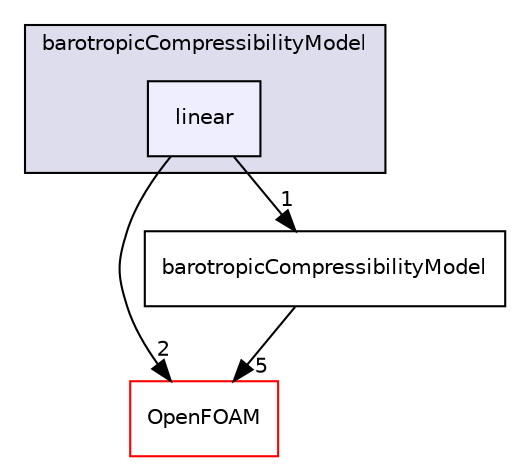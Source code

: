 digraph "src/thermophysicalModels/barotropicCompressibilityModel/linear" {
  bgcolor=transparent;
  compound=true
  node [ fontsize="10", fontname="Helvetica"];
  edge [ labelfontsize="10", labelfontname="Helvetica"];
  subgraph clusterdir_2ce177fbd1ffaf13b6b16622658e1c6b {
    graph [ bgcolor="#ddddee", pencolor="black", label="barotropicCompressibilityModel" fontname="Helvetica", fontsize="10", URL="dir_2ce177fbd1ffaf13b6b16622658e1c6b.html"]
  dir_5aba4d484164f1c8588b8f30f95a87f8 [shape=box, label="linear", style="filled", fillcolor="#eeeeff", pencolor="black", URL="dir_5aba4d484164f1c8588b8f30f95a87f8.html"];
  }
  dir_c5473ff19b20e6ec4dfe5c310b3778a8 [shape=box label="OpenFOAM" color="red" URL="dir_c5473ff19b20e6ec4dfe5c310b3778a8.html"];
  dir_01e4ebfb3af2aa72604af6257d6cf977 [shape=box label="barotropicCompressibilityModel" URL="dir_01e4ebfb3af2aa72604af6257d6cf977.html"];
  dir_5aba4d484164f1c8588b8f30f95a87f8->dir_c5473ff19b20e6ec4dfe5c310b3778a8 [headlabel="2", labeldistance=1.5 headhref="dir_001212_001929.html"];
  dir_5aba4d484164f1c8588b8f30f95a87f8->dir_01e4ebfb3af2aa72604af6257d6cf977 [headlabel="1", labeldistance=1.5 headhref="dir_001212_002743.html"];
  dir_01e4ebfb3af2aa72604af6257d6cf977->dir_c5473ff19b20e6ec4dfe5c310b3778a8 [headlabel="5", labeldistance=1.5 headhref="dir_002743_001929.html"];
}
